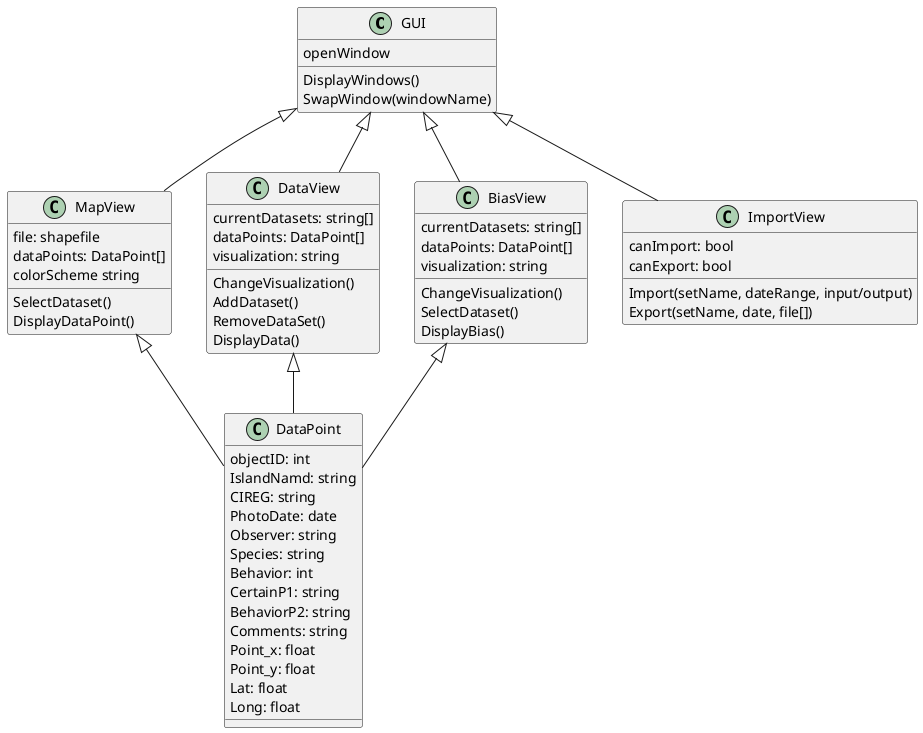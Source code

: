 @startuml
Class GUI{
    openWindow
    DisplayWindows()
    SwapWindow(windowName)
}
Class MapView{
    file: shapefile
    dataPoints: DataPoint[]
    colorScheme string

    SelectDataset()
    DisplayDataPoint()
}
Class DataView{
    currentDatasets: string[]
    dataPoints: DataPoint[]
    visualization: string

    ChangeVisualization()
    AddDataset()
    RemoveDataSet()
    DisplayData()
}
Class BiasView{
    currentDatasets: string[]
    dataPoints: DataPoint[]
    visualization: string

    ChangeVisualization()
    SelectDataset()
    DisplayBias()
}
Class ImportView{
    canImport: bool
    canExport: bool

    Import(setName, dateRange, input/output)
    Export(setName, date, file[])

}
Class DataPoint{
    objectID: int
    IslandNamd: string
    CIREG: string
    PhotoDate: date
    Observer: string
    Species: string
    Behavior: int
    CertainP1: string
    BehaviorP2: string
    Comments: string
    Point_x: float
    Point_y: float
    Lat: float
    Long: float
}

GUI <|-- MapView
GUI <|-- BiasView
GUI <|-- DataView
GUI <|-- ImportView
MapView <|-- DataPoint
DataView <|-- DataPoint
BiasView <|-- DataPoint
@enduml
